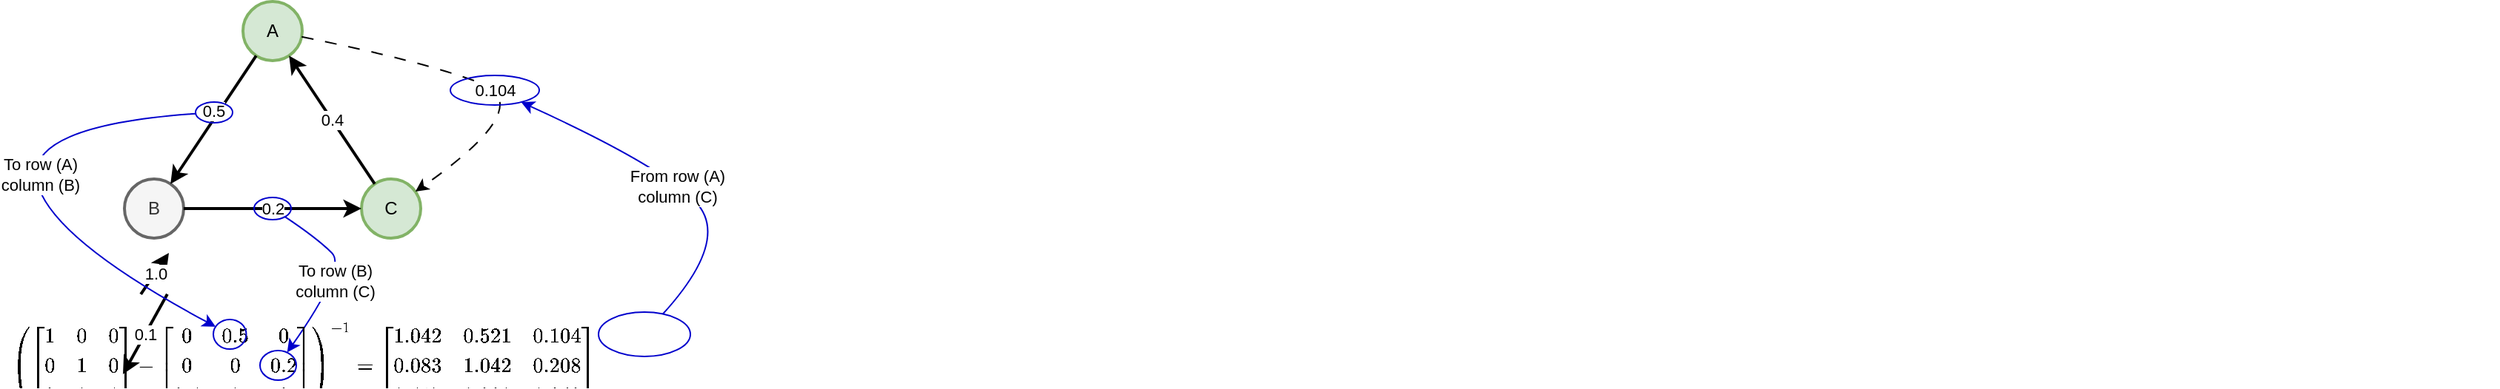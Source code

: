 <mxfile version="27.0.3">
  <diagram name="Page-1" id="ubG3P6Jgv-weTyulqCx2">
    <mxGraphModel dx="1507" dy="570" grid="1" gridSize="10" guides="1" tooltips="1" connect="1" arrows="1" fold="1" page="1" pageScale="1" pageWidth="850" pageHeight="1100" math="1" shadow="0">
      <root>
        <mxCell id="0" />
        <mxCell id="1" parent="0" />
        <mxCell id="8rvQikhpzi8Cd07ZBpYn-1" value="A" style="ellipse;whiteSpace=wrap;html=1;aspect=fixed;fillColor=#d5e8d4;strokeColor=#82b366;strokeWidth=2;" vertex="1" parent="1">
          <mxGeometry x="240" y="40" width="40" height="40" as="geometry" />
        </mxCell>
        <mxCell id="8rvQikhpzi8Cd07ZBpYn-2" value="C" style="ellipse;whiteSpace=wrap;html=1;aspect=fixed;fillColor=#d5e8d4;strokeColor=#82b366;strokeWidth=2;" vertex="1" parent="1">
          <mxGeometry x="320" y="160" width="40" height="40" as="geometry" />
        </mxCell>
        <mxCell id="8rvQikhpzi8Cd07ZBpYn-3" value="B" style="ellipse;whiteSpace=wrap;html=1;aspect=fixed;fillColor=#f5f5f5;fontColor=#333333;strokeColor=#666666;strokeWidth=2;" vertex="1" parent="1">
          <mxGeometry x="160" y="160" width="40" height="40" as="geometry" />
        </mxCell>
        <mxCell id="8rvQikhpzi8Cd07ZBpYn-6" value="" style="endArrow=classic;html=1;rounded=0;strokeWidth=2;" edge="1" parent="1" source="8rvQikhpzi8Cd07ZBpYn-1" target="8rvQikhpzi8Cd07ZBpYn-3">
          <mxGeometry width="50" height="50" relative="1" as="geometry">
            <mxPoint x="110" y="60" as="sourcePoint" />
            <mxPoint x="160" y="10" as="targetPoint" />
          </mxGeometry>
        </mxCell>
        <mxCell id="8rvQikhpzi8Cd07ZBpYn-7" value="0.5" style="edgeLabel;html=1;align=center;verticalAlign=middle;resizable=0;points=[];" vertex="1" connectable="0" parent="8rvQikhpzi8Cd07ZBpYn-6">
          <mxGeometry x="-0.182" y="4" relative="1" as="geometry">
            <mxPoint x="-9" as="offset" />
          </mxGeometry>
        </mxCell>
        <mxCell id="8rvQikhpzi8Cd07ZBpYn-8" value="0.4" style="endArrow=classic;html=1;rounded=0;strokeWidth=2;" edge="1" parent="1" source="8rvQikhpzi8Cd07ZBpYn-2" target="8rvQikhpzi8Cd07ZBpYn-1">
          <mxGeometry width="50" height="50" relative="1" as="geometry">
            <mxPoint x="400" y="80" as="sourcePoint" />
            <mxPoint x="230" y="130" as="targetPoint" />
            <mxPoint as="offset" />
          </mxGeometry>
        </mxCell>
        <mxCell id="8rvQikhpzi8Cd07ZBpYn-10" value="0.2" style="endArrow=classic;html=1;rounded=0;strokeWidth=2;entryX=0;entryY=0.5;entryDx=0;entryDy=0;" edge="1" parent="1" source="8rvQikhpzi8Cd07ZBpYn-3" target="8rvQikhpzi8Cd07ZBpYn-2">
          <mxGeometry width="50" height="50" relative="1" as="geometry">
            <mxPoint x="216" y="164" as="sourcePoint" />
            <mxPoint x="251.056" y="202.111" as="targetPoint" />
          </mxGeometry>
        </mxCell>
        <mxCell id="8rvQikhpzi8Cd07ZBpYn-11" value="" style="curved=1;endArrow=classic;html=1;rounded=0;dashed=1;dashPattern=8 8;strokeWidth=1;" edge="1" parent="1" source="8rvQikhpzi8Cd07ZBpYn-1" target="8rvQikhpzi8Cd07ZBpYn-2">
          <mxGeometry width="50" height="50" relative="1" as="geometry">
            <mxPoint x="260" y="60" as="sourcePoint" />
            <mxPoint x="70" y="200" as="targetPoint" />
            <Array as="points">
              <mxPoint x="360" y="80" />
              <mxPoint x="440" y="110" />
            </Array>
          </mxGeometry>
        </mxCell>
        <mxCell id="8rvQikhpzi8Cd07ZBpYn-12" value="0.104" style="edgeLabel;html=1;align=center;verticalAlign=middle;resizable=0;points=[];" vertex="1" connectable="0" parent="8rvQikhpzi8Cd07ZBpYn-11">
          <mxGeometry x="0.181" y="3" relative="1" as="geometry">
            <mxPoint x="-23" y="-4" as="offset" />
          </mxGeometry>
        </mxCell>
        <mxCell id="8rvQikhpzi8Cd07ZBpYn-15" value="1.0" style="endArrow=classic;html=1;rounded=0;strokeWidth=2;" edge="1" parent="1" target="8rvQikhpzi8Cd07ZBpYn-13">
          <mxGeometry width="50" height="50" relative="1" as="geometry">
            <mxPoint x="171.056" y="237.889" as="sourcePoint" />
            <mxPoint x="190" y="210" as="targetPoint" />
          </mxGeometry>
        </mxCell>
        <mxCell id="8rvQikhpzi8Cd07ZBpYn-16" value="0.1" style="endArrow=classic;html=1;rounded=0;strokeWidth=2;" edge="1" parent="1" target="8rvQikhpzi8Cd07ZBpYn-14">
          <mxGeometry width="50" height="50" relative="1" as="geometry">
            <mxPoint x="188.944" y="237.889" as="sourcePoint" />
            <mxPoint x="159" y="292" as="targetPoint" />
          </mxGeometry>
        </mxCell>
        <mxCell id="8rvQikhpzi8Cd07ZBpYn-36" value="" style="curved=1;endArrow=classic;html=1;rounded=0;strokeColor=#0000CC;" edge="1" parent="1" source="8rvQikhpzi8Cd07ZBpYn-38" target="8rvQikhpzi8Cd07ZBpYn-51">
          <mxGeometry width="50" height="50" relative="1" as="geometry">
            <mxPoint x="580" y="220" as="sourcePoint" />
            <mxPoint x="440" y="100" as="targetPoint" />
            <Array as="points">
              <mxPoint x="570" y="200" />
              <mxPoint x="520" y="150" />
            </Array>
          </mxGeometry>
        </mxCell>
        <mxCell id="8rvQikhpzi8Cd07ZBpYn-50" value="From row (A)&lt;div&gt;column (C)&lt;/div&gt;" style="edgeLabel;html=1;align=center;verticalAlign=middle;resizable=0;points=[];" vertex="1" connectable="0" parent="8rvQikhpzi8Cd07ZBpYn-36">
          <mxGeometry x="0.0" y="1" relative="1" as="geometry">
            <mxPoint as="offset" />
          </mxGeometry>
        </mxCell>
        <mxCell id="8rvQikhpzi8Cd07ZBpYn-40" value="" style="ellipse;whiteSpace=wrap;html=1;fillColor=none;strokeColor=#0000CC;" vertex="1" parent="1">
          <mxGeometry x="247.5" y="172.5" width="25" height="15" as="geometry" />
        </mxCell>
        <mxCell id="8rvQikhpzi8Cd07ZBpYn-42" value="" style="curved=1;endArrow=classic;html=1;rounded=0;strokeColor=#0000CC;" edge="1" parent="1" source="8rvQikhpzi8Cd07ZBpYn-40" target="8rvQikhpzi8Cd07ZBpYn-37">
          <mxGeometry width="50" height="50" relative="1" as="geometry">
            <mxPoint x="537" y="261" as="sourcePoint" />
            <mxPoint x="450" y="110" as="targetPoint" />
            <Array as="points">
              <mxPoint x="290" y="200" />
              <mxPoint x="310" y="220" />
            </Array>
          </mxGeometry>
        </mxCell>
        <mxCell id="8rvQikhpzi8Cd07ZBpYn-49" value="To row (B)&lt;div&gt;column (C)&lt;/div&gt;" style="edgeLabel;html=1;align=center;verticalAlign=middle;resizable=0;points=[];" vertex="1" connectable="0" parent="8rvQikhpzi8Cd07ZBpYn-42">
          <mxGeometry x="0.061" y="-2" relative="1" as="geometry">
            <mxPoint as="offset" />
          </mxGeometry>
        </mxCell>
        <mxCell id="8rvQikhpzi8Cd07ZBpYn-45" value="" style="curved=1;endArrow=classic;html=1;rounded=0;strokeColor=#0000CC;" edge="1" parent="1" source="8rvQikhpzi8Cd07ZBpYn-46" target="8rvQikhpzi8Cd07ZBpYn-43">
          <mxGeometry width="50" height="50" relative="1" as="geometry">
            <mxPoint x="70" y="110" as="sourcePoint" />
            <mxPoint x="73" y="200" as="targetPoint" />
            <Array as="points">
              <mxPoint x="92" y="124" />
              <mxPoint x="110" y="200" />
            </Array>
          </mxGeometry>
        </mxCell>
        <mxCell id="8rvQikhpzi8Cd07ZBpYn-48" value="To row (A)&lt;div&gt;column (B)&lt;/div&gt;" style="edgeLabel;html=1;align=center;verticalAlign=middle;resizable=0;points=[];" vertex="1" connectable="0" parent="8rvQikhpzi8Cd07ZBpYn-45">
          <mxGeometry x="-0.064" y="3" relative="1" as="geometry">
            <mxPoint as="offset" />
          </mxGeometry>
        </mxCell>
        <mxCell id="8rvQikhpzi8Cd07ZBpYn-46" value="" style="ellipse;whiteSpace=wrap;html=1;fillColor=none;strokeColor=#0000CC;" vertex="1" parent="1">
          <mxGeometry x="208" y="108" width="25" height="14" as="geometry" />
        </mxCell>
        <mxCell id="8rvQikhpzi8Cd07ZBpYn-51" value="" style="ellipse;whiteSpace=wrap;html=1;fillColor=none;strokeColor=#0000CC;" vertex="1" parent="1">
          <mxGeometry x="380" y="90" width="60" height="20" as="geometry" />
        </mxCell>
        <mxCell id="8rvQikhpzi8Cd07ZBpYn-52" value="" style="group;recursiveResize=1;autosize=0;resizable=1;" vertex="1" connectable="0" parent="1">
          <mxGeometry x="82" y="250" width="468" height="50" as="geometry" />
        </mxCell>
        <mxCell id="8rvQikhpzi8Cd07ZBpYn-34" value="&lt;div style=&quot;&quot;&gt;&lt;div&gt;$$\left( \left[ {\begin{array}{ccccc}1&amp;amp;0&amp;amp;0\\0&amp;amp;1&amp;amp;0\\0&amp;amp;0&amp;amp;1\\ \end{array} } \right]-\left[ {\begin{array}{ccccc} 0&amp;amp;0.5&amp;amp; 0\\ 0&amp;amp;0&amp;amp;0.2\\0.4&amp;amp;0&amp;amp;0\\ \end{array} } \right] \right)^{-1} = \left[ {\begin{array}{ccccc} 1.042&amp;amp;0.521&amp;amp;0.104\\ 0.083&amp;amp;1.042&amp;amp;0.208\\0.417&amp;amp;0.208&amp;amp;1.042\\ \end{array} } \right]$$&lt;/div&gt;&lt;/div&gt;" style="text;html=1;align=left;verticalAlign=middle;resizable=0;points=[];autosize=1;strokeColor=none;fillColor=none;" vertex="1" parent="8rvQikhpzi8Cd07ZBpYn-52">
          <mxGeometry y="20" width="1680" height="30" as="geometry" />
        </mxCell>
        <mxCell id="8rvQikhpzi8Cd07ZBpYn-37" value="" style="ellipse;whiteSpace=wrap;html=1;fillColor=none;strokeColor=#0000CC;" vertex="1" parent="8rvQikhpzi8Cd07ZBpYn-52">
          <mxGeometry x="169.5" y="26" width="24.5" height="20" as="geometry" />
        </mxCell>
        <mxCell id="8rvQikhpzi8Cd07ZBpYn-38" value="" style="ellipse;whiteSpace=wrap;html=1;fillColor=none;strokeColor=#0000CC;" vertex="1" parent="8rvQikhpzi8Cd07ZBpYn-52">
          <mxGeometry x="398" width="62" height="30" as="geometry" />
        </mxCell>
        <mxCell id="8rvQikhpzi8Cd07ZBpYn-43" value="" style="ellipse;whiteSpace=wrap;html=1;fillColor=none;strokeColor=#0000CC;" vertex="1" parent="8rvQikhpzi8Cd07ZBpYn-52">
          <mxGeometry x="138" y="5" width="22.25" height="20" as="geometry" />
        </mxCell>
      </root>
    </mxGraphModel>
  </diagram>
</mxfile>
